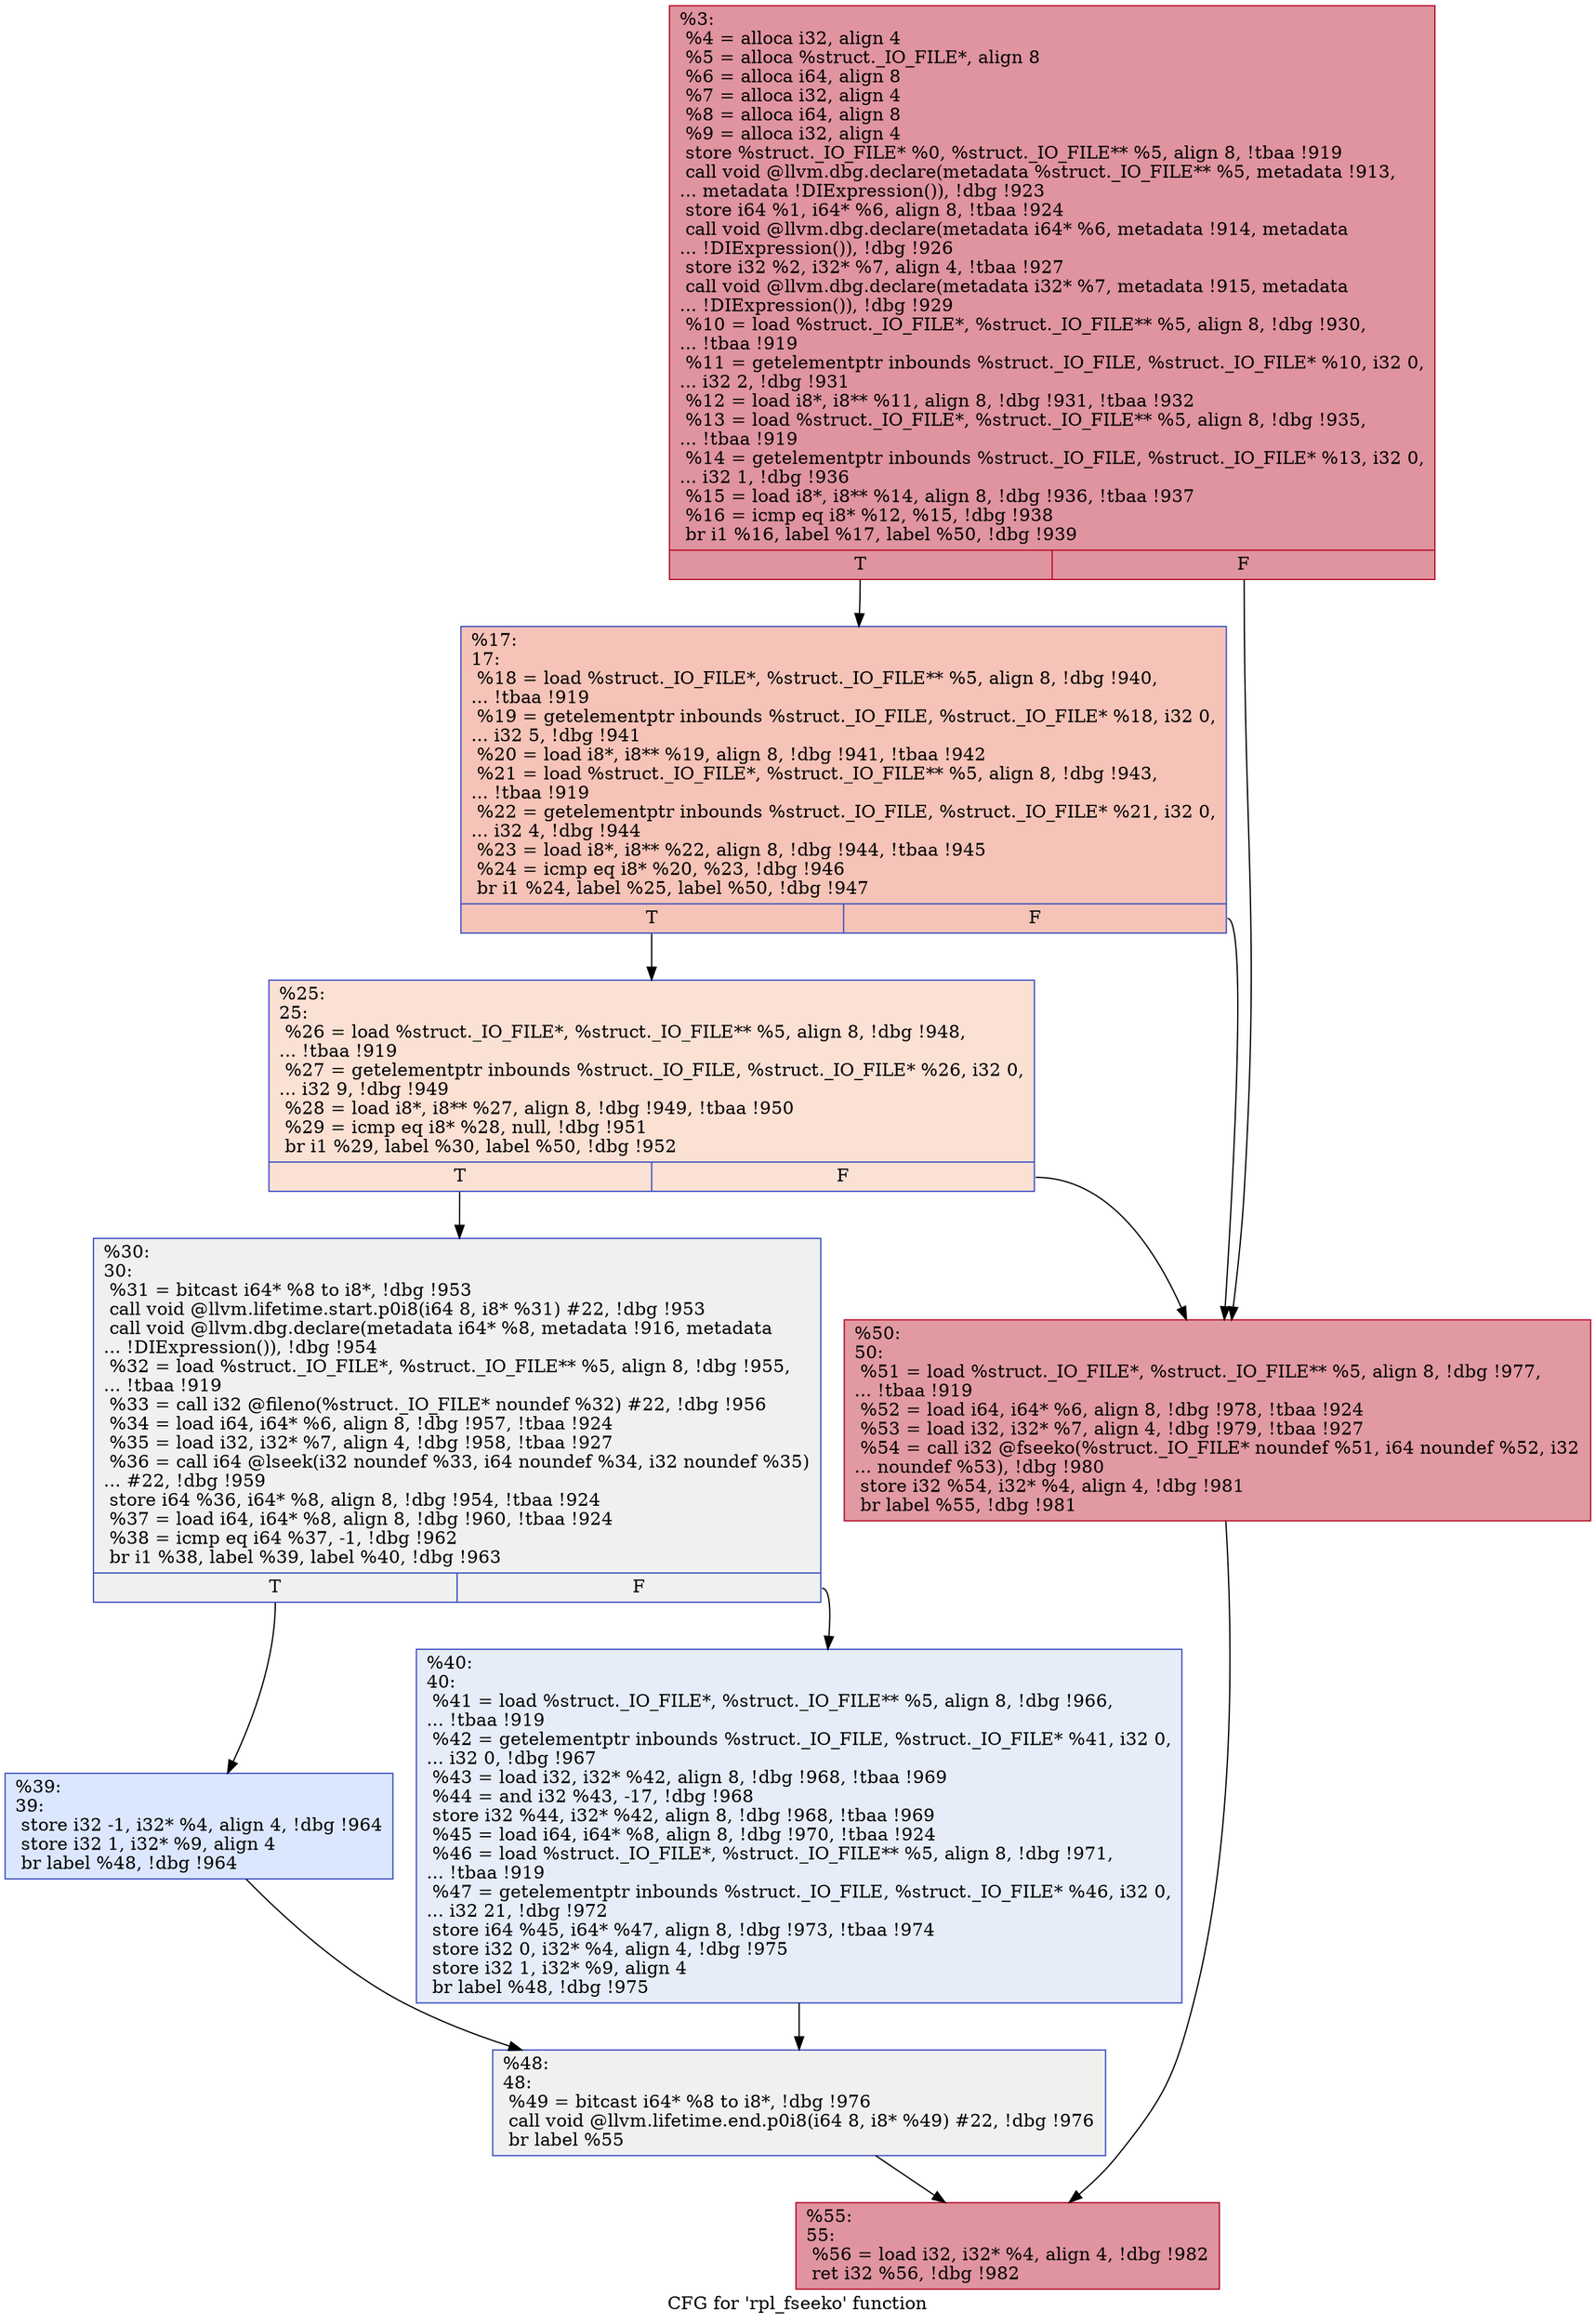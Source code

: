 digraph "CFG for 'rpl_fseeko' function" {
	label="CFG for 'rpl_fseeko' function";

	Node0x13d2780 [shape=record,color="#b70d28ff", style=filled, fillcolor="#b70d2870",label="{%3:\l  %4 = alloca i32, align 4\l  %5 = alloca %struct._IO_FILE*, align 8\l  %6 = alloca i64, align 8\l  %7 = alloca i32, align 4\l  %8 = alloca i64, align 8\l  %9 = alloca i32, align 4\l  store %struct._IO_FILE* %0, %struct._IO_FILE** %5, align 8, !tbaa !919\l  call void @llvm.dbg.declare(metadata %struct._IO_FILE** %5, metadata !913,\l... metadata !DIExpression()), !dbg !923\l  store i64 %1, i64* %6, align 8, !tbaa !924\l  call void @llvm.dbg.declare(metadata i64* %6, metadata !914, metadata\l... !DIExpression()), !dbg !926\l  store i32 %2, i32* %7, align 4, !tbaa !927\l  call void @llvm.dbg.declare(metadata i32* %7, metadata !915, metadata\l... !DIExpression()), !dbg !929\l  %10 = load %struct._IO_FILE*, %struct._IO_FILE** %5, align 8, !dbg !930,\l... !tbaa !919\l  %11 = getelementptr inbounds %struct._IO_FILE, %struct._IO_FILE* %10, i32 0,\l... i32 2, !dbg !931\l  %12 = load i8*, i8** %11, align 8, !dbg !931, !tbaa !932\l  %13 = load %struct._IO_FILE*, %struct._IO_FILE** %5, align 8, !dbg !935,\l... !tbaa !919\l  %14 = getelementptr inbounds %struct._IO_FILE, %struct._IO_FILE* %13, i32 0,\l... i32 1, !dbg !936\l  %15 = load i8*, i8** %14, align 8, !dbg !936, !tbaa !937\l  %16 = icmp eq i8* %12, %15, !dbg !938\l  br i1 %16, label %17, label %50, !dbg !939\l|{<s0>T|<s1>F}}"];
	Node0x13d2780:s0 -> Node0x13d27d0;
	Node0x13d2780:s1 -> Node0x13d29b0;
	Node0x13d27d0 [shape=record,color="#3d50c3ff", style=filled, fillcolor="#e8765c70",label="{%17:\l17:                                               \l  %18 = load %struct._IO_FILE*, %struct._IO_FILE** %5, align 8, !dbg !940,\l... !tbaa !919\l  %19 = getelementptr inbounds %struct._IO_FILE, %struct._IO_FILE* %18, i32 0,\l... i32 5, !dbg !941\l  %20 = load i8*, i8** %19, align 8, !dbg !941, !tbaa !942\l  %21 = load %struct._IO_FILE*, %struct._IO_FILE** %5, align 8, !dbg !943,\l... !tbaa !919\l  %22 = getelementptr inbounds %struct._IO_FILE, %struct._IO_FILE* %21, i32 0,\l... i32 4, !dbg !944\l  %23 = load i8*, i8** %22, align 8, !dbg !944, !tbaa !945\l  %24 = icmp eq i8* %20, %23, !dbg !946\l  br i1 %24, label %25, label %50, !dbg !947\l|{<s0>T|<s1>F}}"];
	Node0x13d27d0:s0 -> Node0x13d2820;
	Node0x13d27d0:s1 -> Node0x13d29b0;
	Node0x13d2820 [shape=record,color="#3d50c3ff", style=filled, fillcolor="#f7b99e70",label="{%25:\l25:                                               \l  %26 = load %struct._IO_FILE*, %struct._IO_FILE** %5, align 8, !dbg !948,\l... !tbaa !919\l  %27 = getelementptr inbounds %struct._IO_FILE, %struct._IO_FILE* %26, i32 0,\l... i32 9, !dbg !949\l  %28 = load i8*, i8** %27, align 8, !dbg !949, !tbaa !950\l  %29 = icmp eq i8* %28, null, !dbg !951\l  br i1 %29, label %30, label %50, !dbg !952\l|{<s0>T|<s1>F}}"];
	Node0x13d2820:s0 -> Node0x13d2870;
	Node0x13d2820:s1 -> Node0x13d29b0;
	Node0x13d2870 [shape=record,color="#3d50c3ff", style=filled, fillcolor="#dedcdb70",label="{%30:\l30:                                               \l  %31 = bitcast i64* %8 to i8*, !dbg !953\l  call void @llvm.lifetime.start.p0i8(i64 8, i8* %31) #22, !dbg !953\l  call void @llvm.dbg.declare(metadata i64* %8, metadata !916, metadata\l... !DIExpression()), !dbg !954\l  %32 = load %struct._IO_FILE*, %struct._IO_FILE** %5, align 8, !dbg !955,\l... !tbaa !919\l  %33 = call i32 @fileno(%struct._IO_FILE* noundef %32) #22, !dbg !956\l  %34 = load i64, i64* %6, align 8, !dbg !957, !tbaa !924\l  %35 = load i32, i32* %7, align 4, !dbg !958, !tbaa !927\l  %36 = call i64 @lseek(i32 noundef %33, i64 noundef %34, i32 noundef %35)\l... #22, !dbg !959\l  store i64 %36, i64* %8, align 8, !dbg !954, !tbaa !924\l  %37 = load i64, i64* %8, align 8, !dbg !960, !tbaa !924\l  %38 = icmp eq i64 %37, -1, !dbg !962\l  br i1 %38, label %39, label %40, !dbg !963\l|{<s0>T|<s1>F}}"];
	Node0x13d2870:s0 -> Node0x13d28c0;
	Node0x13d2870:s1 -> Node0x13d2910;
	Node0x13d28c0 [shape=record,color="#3d50c3ff", style=filled, fillcolor="#aec9fc70",label="{%39:\l39:                                               \l  store i32 -1, i32* %4, align 4, !dbg !964\l  store i32 1, i32* %9, align 4\l  br label %48, !dbg !964\l}"];
	Node0x13d28c0 -> Node0x13d2960;
	Node0x13d2910 [shape=record,color="#3d50c3ff", style=filled, fillcolor="#c7d7f070",label="{%40:\l40:                                               \l  %41 = load %struct._IO_FILE*, %struct._IO_FILE** %5, align 8, !dbg !966,\l... !tbaa !919\l  %42 = getelementptr inbounds %struct._IO_FILE, %struct._IO_FILE* %41, i32 0,\l... i32 0, !dbg !967\l  %43 = load i32, i32* %42, align 8, !dbg !968, !tbaa !969\l  %44 = and i32 %43, -17, !dbg !968\l  store i32 %44, i32* %42, align 8, !dbg !968, !tbaa !969\l  %45 = load i64, i64* %8, align 8, !dbg !970, !tbaa !924\l  %46 = load %struct._IO_FILE*, %struct._IO_FILE** %5, align 8, !dbg !971,\l... !tbaa !919\l  %47 = getelementptr inbounds %struct._IO_FILE, %struct._IO_FILE* %46, i32 0,\l... i32 21, !dbg !972\l  store i64 %45, i64* %47, align 8, !dbg !973, !tbaa !974\l  store i32 0, i32* %4, align 4, !dbg !975\l  store i32 1, i32* %9, align 4\l  br label %48, !dbg !975\l}"];
	Node0x13d2910 -> Node0x13d2960;
	Node0x13d2960 [shape=record,color="#3d50c3ff", style=filled, fillcolor="#dedcdb70",label="{%48:\l48:                                               \l  %49 = bitcast i64* %8 to i8*, !dbg !976\l  call void @llvm.lifetime.end.p0i8(i64 8, i8* %49) #22, !dbg !976\l  br label %55\l}"];
	Node0x13d2960 -> Node0x13d2a00;
	Node0x13d29b0 [shape=record,color="#b70d28ff", style=filled, fillcolor="#bb1b2c70",label="{%50:\l50:                                               \l  %51 = load %struct._IO_FILE*, %struct._IO_FILE** %5, align 8, !dbg !977,\l... !tbaa !919\l  %52 = load i64, i64* %6, align 8, !dbg !978, !tbaa !924\l  %53 = load i32, i32* %7, align 4, !dbg !979, !tbaa !927\l  %54 = call i32 @fseeko(%struct._IO_FILE* noundef %51, i64 noundef %52, i32\l... noundef %53), !dbg !980\l  store i32 %54, i32* %4, align 4, !dbg !981\l  br label %55, !dbg !981\l}"];
	Node0x13d29b0 -> Node0x13d2a00;
	Node0x13d2a00 [shape=record,color="#b70d28ff", style=filled, fillcolor="#b70d2870",label="{%55:\l55:                                               \l  %56 = load i32, i32* %4, align 4, !dbg !982\l  ret i32 %56, !dbg !982\l}"];
}
